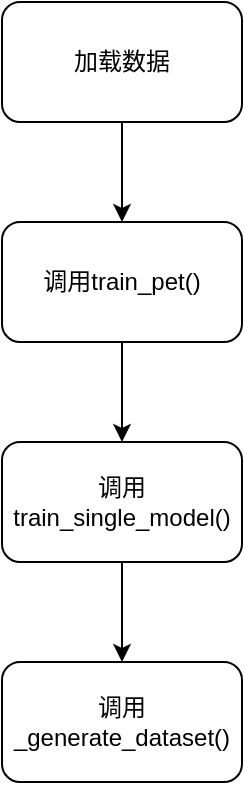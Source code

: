 <mxfile version="20.3.0" type="device"><diagram id="PRjTBH8E-_VuZald9p8r" name="第 1 页"><mxGraphModel dx="961" dy="747" grid="1" gridSize="10" guides="1" tooltips="1" connect="1" arrows="1" fold="1" page="1" pageScale="1" pageWidth="827" pageHeight="1169" math="0" shadow="0"><root><mxCell id="0"/><mxCell id="1" parent="0"/><mxCell id="qoCsrlI7Ow4a27U7i-xp-3" value="" style="edgeStyle=orthogonalEdgeStyle;rounded=0;orthogonalLoop=1;jettySize=auto;html=1;" parent="1" source="qoCsrlI7Ow4a27U7i-xp-1" target="qoCsrlI7Ow4a27U7i-xp-2" edge="1"><mxGeometry relative="1" as="geometry"/></mxCell><mxCell id="qoCsrlI7Ow4a27U7i-xp-1" value="加载数据" style="rounded=1;whiteSpace=wrap;html=1;" parent="1" vertex="1"><mxGeometry x="90" y="80" width="120" height="60" as="geometry"/></mxCell><mxCell id="qoCsrlI7Ow4a27U7i-xp-7" value="" style="edgeStyle=orthogonalEdgeStyle;rounded=0;orthogonalLoop=1;jettySize=auto;html=1;" parent="1" source="qoCsrlI7Ow4a27U7i-xp-2" target="qoCsrlI7Ow4a27U7i-xp-6" edge="1"><mxGeometry relative="1" as="geometry"/></mxCell><mxCell id="qoCsrlI7Ow4a27U7i-xp-2" value="调用train_pet()" style="whiteSpace=wrap;html=1;rounded=1;" parent="1" vertex="1"><mxGeometry x="90" y="190" width="120" height="60" as="geometry"/></mxCell><mxCell id="qoCsrlI7Ow4a27U7i-xp-10" value="" style="edgeStyle=orthogonalEdgeStyle;rounded=0;orthogonalLoop=1;jettySize=auto;html=1;" parent="1" source="qoCsrlI7Ow4a27U7i-xp-6" target="qoCsrlI7Ow4a27U7i-xp-9" edge="1"><mxGeometry relative="1" as="geometry"/></mxCell><mxCell id="qoCsrlI7Ow4a27U7i-xp-6" value="调用train_single_model()" style="whiteSpace=wrap;html=1;rounded=1;" parent="1" vertex="1"><mxGeometry x="90" y="300" width="120" height="60" as="geometry"/></mxCell><mxCell id="qoCsrlI7Ow4a27U7i-xp-9" value="调用_generate_dataset()" style="whiteSpace=wrap;html=1;rounded=1;" parent="1" vertex="1"><mxGeometry x="90" y="410" width="120" height="60" as="geometry"/></mxCell></root></mxGraphModel></diagram></mxfile>